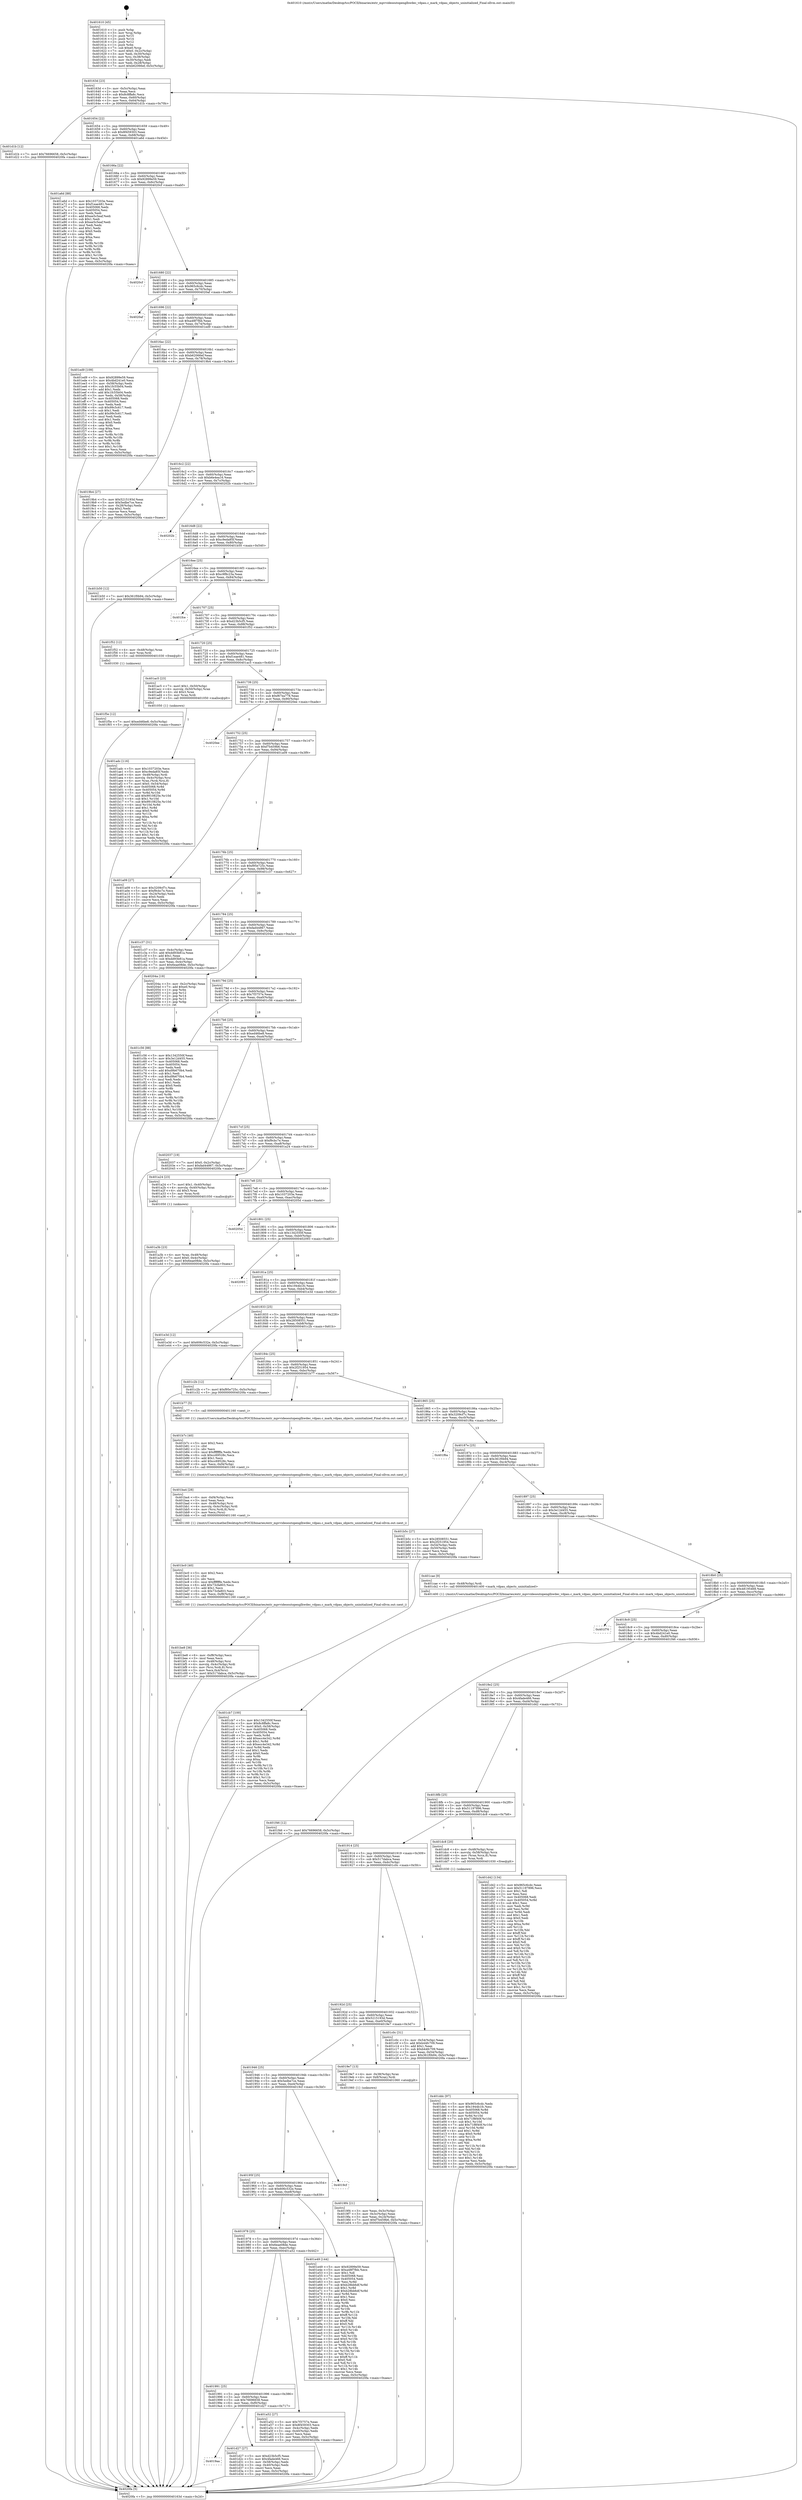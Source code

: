 digraph "0x401610" {
  label = "0x401610 (/mnt/c/Users/mathe/Desktop/tcc/POCII/binaries/extr_mpvvideooutopenglhwdec_vdpau.c_mark_vdpau_objects_uninitialized_Final-ollvm.out::main(0))"
  labelloc = "t"
  node[shape=record]

  Entry [label="",width=0.3,height=0.3,shape=circle,fillcolor=black,style=filled]
  "0x40163d" [label="{
     0x40163d [23]\l
     | [instrs]\l
     &nbsp;&nbsp;0x40163d \<+3\>: mov -0x5c(%rbp),%eax\l
     &nbsp;&nbsp;0x401640 \<+2\>: mov %eax,%ecx\l
     &nbsp;&nbsp;0x401642 \<+6\>: sub $0x8c8ffa8c,%ecx\l
     &nbsp;&nbsp;0x401648 \<+3\>: mov %eax,-0x60(%rbp)\l
     &nbsp;&nbsp;0x40164b \<+3\>: mov %ecx,-0x64(%rbp)\l
     &nbsp;&nbsp;0x40164e \<+6\>: je 0000000000401d1b \<main+0x70b\>\l
  }"]
  "0x401d1b" [label="{
     0x401d1b [12]\l
     | [instrs]\l
     &nbsp;&nbsp;0x401d1b \<+7\>: movl $0x76696658,-0x5c(%rbp)\l
     &nbsp;&nbsp;0x401d22 \<+5\>: jmp 00000000004020fa \<main+0xaea\>\l
  }"]
  "0x401654" [label="{
     0x401654 [22]\l
     | [instrs]\l
     &nbsp;&nbsp;0x401654 \<+5\>: jmp 0000000000401659 \<main+0x49\>\l
     &nbsp;&nbsp;0x401659 \<+3\>: mov -0x60(%rbp),%eax\l
     &nbsp;&nbsp;0x40165c \<+5\>: sub $0x8f459303,%eax\l
     &nbsp;&nbsp;0x401661 \<+3\>: mov %eax,-0x68(%rbp)\l
     &nbsp;&nbsp;0x401664 \<+6\>: je 0000000000401a6d \<main+0x45d\>\l
  }"]
  Exit [label="",width=0.3,height=0.3,shape=circle,fillcolor=black,style=filled,peripheries=2]
  "0x401a6d" [label="{
     0x401a6d [88]\l
     | [instrs]\l
     &nbsp;&nbsp;0x401a6d \<+5\>: mov $0x1037203e,%eax\l
     &nbsp;&nbsp;0x401a72 \<+5\>: mov $0xf1eae481,%ecx\l
     &nbsp;&nbsp;0x401a77 \<+7\>: mov 0x405068,%edx\l
     &nbsp;&nbsp;0x401a7e \<+7\>: mov 0x405054,%esi\l
     &nbsp;&nbsp;0x401a85 \<+2\>: mov %edx,%edi\l
     &nbsp;&nbsp;0x401a87 \<+6\>: add $0xee5c5eaf,%edi\l
     &nbsp;&nbsp;0x401a8d \<+3\>: sub $0x1,%edi\l
     &nbsp;&nbsp;0x401a90 \<+6\>: sub $0xee5c5eaf,%edi\l
     &nbsp;&nbsp;0x401a96 \<+3\>: imul %edi,%edx\l
     &nbsp;&nbsp;0x401a99 \<+3\>: and $0x1,%edx\l
     &nbsp;&nbsp;0x401a9c \<+3\>: cmp $0x0,%edx\l
     &nbsp;&nbsp;0x401a9f \<+4\>: sete %r8b\l
     &nbsp;&nbsp;0x401aa3 \<+3\>: cmp $0xa,%esi\l
     &nbsp;&nbsp;0x401aa6 \<+4\>: setl %r9b\l
     &nbsp;&nbsp;0x401aaa \<+3\>: mov %r8b,%r10b\l
     &nbsp;&nbsp;0x401aad \<+3\>: and %r9b,%r10b\l
     &nbsp;&nbsp;0x401ab0 \<+3\>: xor %r9b,%r8b\l
     &nbsp;&nbsp;0x401ab3 \<+3\>: or %r8b,%r10b\l
     &nbsp;&nbsp;0x401ab6 \<+4\>: test $0x1,%r10b\l
     &nbsp;&nbsp;0x401aba \<+3\>: cmovne %ecx,%eax\l
     &nbsp;&nbsp;0x401abd \<+3\>: mov %eax,-0x5c(%rbp)\l
     &nbsp;&nbsp;0x401ac0 \<+5\>: jmp 00000000004020fa \<main+0xaea\>\l
  }"]
  "0x40166a" [label="{
     0x40166a [22]\l
     | [instrs]\l
     &nbsp;&nbsp;0x40166a \<+5\>: jmp 000000000040166f \<main+0x5f\>\l
     &nbsp;&nbsp;0x40166f \<+3\>: mov -0x60(%rbp),%eax\l
     &nbsp;&nbsp;0x401672 \<+5\>: sub $0x92899e59,%eax\l
     &nbsp;&nbsp;0x401677 \<+3\>: mov %eax,-0x6c(%rbp)\l
     &nbsp;&nbsp;0x40167a \<+6\>: je 00000000004020cf \<main+0xabf\>\l
  }"]
  "0x401f5e" [label="{
     0x401f5e [12]\l
     | [instrs]\l
     &nbsp;&nbsp;0x401f5e \<+7\>: movl $0xed46be8,-0x5c(%rbp)\l
     &nbsp;&nbsp;0x401f65 \<+5\>: jmp 00000000004020fa \<main+0xaea\>\l
  }"]
  "0x4020cf" [label="{
     0x4020cf\l
  }", style=dashed]
  "0x401680" [label="{
     0x401680 [22]\l
     | [instrs]\l
     &nbsp;&nbsp;0x401680 \<+5\>: jmp 0000000000401685 \<main+0x75\>\l
     &nbsp;&nbsp;0x401685 \<+3\>: mov -0x60(%rbp),%eax\l
     &nbsp;&nbsp;0x401688 \<+5\>: sub $0x965c6cdc,%eax\l
     &nbsp;&nbsp;0x40168d \<+3\>: mov %eax,-0x70(%rbp)\l
     &nbsp;&nbsp;0x401690 \<+6\>: je 00000000004020af \<main+0xa9f\>\l
  }"]
  "0x401ddc" [label="{
     0x401ddc [97]\l
     | [instrs]\l
     &nbsp;&nbsp;0x401ddc \<+5\>: mov $0x965c6cdc,%edx\l
     &nbsp;&nbsp;0x401de1 \<+5\>: mov $0x1944b1fc,%esi\l
     &nbsp;&nbsp;0x401de6 \<+8\>: mov 0x405068,%r8d\l
     &nbsp;&nbsp;0x401dee \<+8\>: mov 0x405054,%r9d\l
     &nbsp;&nbsp;0x401df6 \<+3\>: mov %r8d,%r10d\l
     &nbsp;&nbsp;0x401df9 \<+7\>: sub $0x71f8f40f,%r10d\l
     &nbsp;&nbsp;0x401e00 \<+4\>: sub $0x1,%r10d\l
     &nbsp;&nbsp;0x401e04 \<+7\>: add $0x71f8f40f,%r10d\l
     &nbsp;&nbsp;0x401e0b \<+4\>: imul %r10d,%r8d\l
     &nbsp;&nbsp;0x401e0f \<+4\>: and $0x1,%r8d\l
     &nbsp;&nbsp;0x401e13 \<+4\>: cmp $0x0,%r8d\l
     &nbsp;&nbsp;0x401e17 \<+4\>: sete %r11b\l
     &nbsp;&nbsp;0x401e1b \<+4\>: cmp $0xa,%r9d\l
     &nbsp;&nbsp;0x401e1f \<+3\>: setl %bl\l
     &nbsp;&nbsp;0x401e22 \<+3\>: mov %r11b,%r14b\l
     &nbsp;&nbsp;0x401e25 \<+3\>: and %bl,%r14b\l
     &nbsp;&nbsp;0x401e28 \<+3\>: xor %bl,%r11b\l
     &nbsp;&nbsp;0x401e2b \<+3\>: or %r11b,%r14b\l
     &nbsp;&nbsp;0x401e2e \<+4\>: test $0x1,%r14b\l
     &nbsp;&nbsp;0x401e32 \<+3\>: cmovne %esi,%edx\l
     &nbsp;&nbsp;0x401e35 \<+3\>: mov %edx,-0x5c(%rbp)\l
     &nbsp;&nbsp;0x401e38 \<+5\>: jmp 00000000004020fa \<main+0xaea\>\l
  }"]
  "0x4020af" [label="{
     0x4020af\l
  }", style=dashed]
  "0x401696" [label="{
     0x401696 [22]\l
     | [instrs]\l
     &nbsp;&nbsp;0x401696 \<+5\>: jmp 000000000040169b \<main+0x8b\>\l
     &nbsp;&nbsp;0x40169b \<+3\>: mov -0x60(%rbp),%eax\l
     &nbsp;&nbsp;0x40169e \<+5\>: sub $0xa48f7fbb,%eax\l
     &nbsp;&nbsp;0x4016a3 \<+3\>: mov %eax,-0x74(%rbp)\l
     &nbsp;&nbsp;0x4016a6 \<+6\>: je 0000000000401ed9 \<main+0x8c9\>\l
  }"]
  "0x4019aa" [label="{
     0x4019aa\l
  }", style=dashed]
  "0x401ed9" [label="{
     0x401ed9 [109]\l
     | [instrs]\l
     &nbsp;&nbsp;0x401ed9 \<+5\>: mov $0x92899e59,%eax\l
     &nbsp;&nbsp;0x401ede \<+5\>: mov $0x4bd241e0,%ecx\l
     &nbsp;&nbsp;0x401ee3 \<+3\>: mov -0x58(%rbp),%edx\l
     &nbsp;&nbsp;0x401ee6 \<+6\>: sub $0x1fc55b04,%edx\l
     &nbsp;&nbsp;0x401eec \<+3\>: add $0x1,%edx\l
     &nbsp;&nbsp;0x401eef \<+6\>: add $0x1fc55b04,%edx\l
     &nbsp;&nbsp;0x401ef5 \<+3\>: mov %edx,-0x58(%rbp)\l
     &nbsp;&nbsp;0x401ef8 \<+7\>: mov 0x405068,%edx\l
     &nbsp;&nbsp;0x401eff \<+7\>: mov 0x405054,%esi\l
     &nbsp;&nbsp;0x401f06 \<+2\>: mov %edx,%edi\l
     &nbsp;&nbsp;0x401f08 \<+6\>: sub $0x99c5c617,%edi\l
     &nbsp;&nbsp;0x401f0e \<+3\>: sub $0x1,%edi\l
     &nbsp;&nbsp;0x401f11 \<+6\>: add $0x99c5c617,%edi\l
     &nbsp;&nbsp;0x401f17 \<+3\>: imul %edi,%edx\l
     &nbsp;&nbsp;0x401f1a \<+3\>: and $0x1,%edx\l
     &nbsp;&nbsp;0x401f1d \<+3\>: cmp $0x0,%edx\l
     &nbsp;&nbsp;0x401f20 \<+4\>: sete %r8b\l
     &nbsp;&nbsp;0x401f24 \<+3\>: cmp $0xa,%esi\l
     &nbsp;&nbsp;0x401f27 \<+4\>: setl %r9b\l
     &nbsp;&nbsp;0x401f2b \<+3\>: mov %r8b,%r10b\l
     &nbsp;&nbsp;0x401f2e \<+3\>: and %r9b,%r10b\l
     &nbsp;&nbsp;0x401f31 \<+3\>: xor %r9b,%r8b\l
     &nbsp;&nbsp;0x401f34 \<+3\>: or %r8b,%r10b\l
     &nbsp;&nbsp;0x401f37 \<+4\>: test $0x1,%r10b\l
     &nbsp;&nbsp;0x401f3b \<+3\>: cmovne %ecx,%eax\l
     &nbsp;&nbsp;0x401f3e \<+3\>: mov %eax,-0x5c(%rbp)\l
     &nbsp;&nbsp;0x401f41 \<+5\>: jmp 00000000004020fa \<main+0xaea\>\l
  }"]
  "0x4016ac" [label="{
     0x4016ac [22]\l
     | [instrs]\l
     &nbsp;&nbsp;0x4016ac \<+5\>: jmp 00000000004016b1 \<main+0xa1\>\l
     &nbsp;&nbsp;0x4016b1 \<+3\>: mov -0x60(%rbp),%eax\l
     &nbsp;&nbsp;0x4016b4 \<+5\>: sub $0xb62066ef,%eax\l
     &nbsp;&nbsp;0x4016b9 \<+3\>: mov %eax,-0x78(%rbp)\l
     &nbsp;&nbsp;0x4016bc \<+6\>: je 00000000004019b4 \<main+0x3a4\>\l
  }"]
  "0x401d27" [label="{
     0x401d27 [27]\l
     | [instrs]\l
     &nbsp;&nbsp;0x401d27 \<+5\>: mov $0xd23b5cf5,%eax\l
     &nbsp;&nbsp;0x401d2c \<+5\>: mov $0x4fade466,%ecx\l
     &nbsp;&nbsp;0x401d31 \<+3\>: mov -0x58(%rbp),%edx\l
     &nbsp;&nbsp;0x401d34 \<+3\>: cmp -0x40(%rbp),%edx\l
     &nbsp;&nbsp;0x401d37 \<+3\>: cmovl %ecx,%eax\l
     &nbsp;&nbsp;0x401d3a \<+3\>: mov %eax,-0x5c(%rbp)\l
     &nbsp;&nbsp;0x401d3d \<+5\>: jmp 00000000004020fa \<main+0xaea\>\l
  }"]
  "0x4019b4" [label="{
     0x4019b4 [27]\l
     | [instrs]\l
     &nbsp;&nbsp;0x4019b4 \<+5\>: mov $0x5215193d,%eax\l
     &nbsp;&nbsp;0x4019b9 \<+5\>: mov $0x5edbe7ce,%ecx\l
     &nbsp;&nbsp;0x4019be \<+3\>: mov -0x28(%rbp),%edx\l
     &nbsp;&nbsp;0x4019c1 \<+3\>: cmp $0x2,%edx\l
     &nbsp;&nbsp;0x4019c4 \<+3\>: cmovne %ecx,%eax\l
     &nbsp;&nbsp;0x4019c7 \<+3\>: mov %eax,-0x5c(%rbp)\l
     &nbsp;&nbsp;0x4019ca \<+5\>: jmp 00000000004020fa \<main+0xaea\>\l
  }"]
  "0x4016c2" [label="{
     0x4016c2 [22]\l
     | [instrs]\l
     &nbsp;&nbsp;0x4016c2 \<+5\>: jmp 00000000004016c7 \<main+0xb7\>\l
     &nbsp;&nbsp;0x4016c7 \<+3\>: mov -0x60(%rbp),%eax\l
     &nbsp;&nbsp;0x4016ca \<+5\>: sub $0xb6e4ea16,%eax\l
     &nbsp;&nbsp;0x4016cf \<+3\>: mov %eax,-0x7c(%rbp)\l
     &nbsp;&nbsp;0x4016d2 \<+6\>: je 000000000040202b \<main+0xa1b\>\l
  }"]
  "0x4020fa" [label="{
     0x4020fa [5]\l
     | [instrs]\l
     &nbsp;&nbsp;0x4020fa \<+5\>: jmp 000000000040163d \<main+0x2d\>\l
  }"]
  "0x401610" [label="{
     0x401610 [45]\l
     | [instrs]\l
     &nbsp;&nbsp;0x401610 \<+1\>: push %rbp\l
     &nbsp;&nbsp;0x401611 \<+3\>: mov %rsp,%rbp\l
     &nbsp;&nbsp;0x401614 \<+2\>: push %r15\l
     &nbsp;&nbsp;0x401616 \<+2\>: push %r14\l
     &nbsp;&nbsp;0x401618 \<+2\>: push %r12\l
     &nbsp;&nbsp;0x40161a \<+1\>: push %rbx\l
     &nbsp;&nbsp;0x40161b \<+7\>: sub $0xe0,%rsp\l
     &nbsp;&nbsp;0x401622 \<+7\>: movl $0x0,-0x2c(%rbp)\l
     &nbsp;&nbsp;0x401629 \<+3\>: mov %edi,-0x30(%rbp)\l
     &nbsp;&nbsp;0x40162c \<+4\>: mov %rsi,-0x38(%rbp)\l
     &nbsp;&nbsp;0x401630 \<+3\>: mov -0x30(%rbp),%edi\l
     &nbsp;&nbsp;0x401633 \<+3\>: mov %edi,-0x28(%rbp)\l
     &nbsp;&nbsp;0x401636 \<+7\>: movl $0xb62066ef,-0x5c(%rbp)\l
  }"]
  "0x401cb7" [label="{
     0x401cb7 [100]\l
     | [instrs]\l
     &nbsp;&nbsp;0x401cb7 \<+5\>: mov $0x1342550f,%eax\l
     &nbsp;&nbsp;0x401cbc \<+5\>: mov $0x8c8ffa8c,%ecx\l
     &nbsp;&nbsp;0x401cc1 \<+7\>: movl $0x0,-0x58(%rbp)\l
     &nbsp;&nbsp;0x401cc8 \<+7\>: mov 0x405068,%edx\l
     &nbsp;&nbsp;0x401ccf \<+7\>: mov 0x405054,%esi\l
     &nbsp;&nbsp;0x401cd6 \<+3\>: mov %edx,%r8d\l
     &nbsp;&nbsp;0x401cd9 \<+7\>: add $0xecc4e342,%r8d\l
     &nbsp;&nbsp;0x401ce0 \<+4\>: sub $0x1,%r8d\l
     &nbsp;&nbsp;0x401ce4 \<+7\>: sub $0xecc4e342,%r8d\l
     &nbsp;&nbsp;0x401ceb \<+4\>: imul %r8d,%edx\l
     &nbsp;&nbsp;0x401cef \<+3\>: and $0x1,%edx\l
     &nbsp;&nbsp;0x401cf2 \<+3\>: cmp $0x0,%edx\l
     &nbsp;&nbsp;0x401cf5 \<+4\>: sete %r9b\l
     &nbsp;&nbsp;0x401cf9 \<+3\>: cmp $0xa,%esi\l
     &nbsp;&nbsp;0x401cfc \<+4\>: setl %r10b\l
     &nbsp;&nbsp;0x401d00 \<+3\>: mov %r9b,%r11b\l
     &nbsp;&nbsp;0x401d03 \<+3\>: and %r10b,%r11b\l
     &nbsp;&nbsp;0x401d06 \<+3\>: xor %r10b,%r9b\l
     &nbsp;&nbsp;0x401d09 \<+3\>: or %r9b,%r11b\l
     &nbsp;&nbsp;0x401d0c \<+4\>: test $0x1,%r11b\l
     &nbsp;&nbsp;0x401d10 \<+3\>: cmovne %ecx,%eax\l
     &nbsp;&nbsp;0x401d13 \<+3\>: mov %eax,-0x5c(%rbp)\l
     &nbsp;&nbsp;0x401d16 \<+5\>: jmp 00000000004020fa \<main+0xaea\>\l
  }"]
  "0x40202b" [label="{
     0x40202b\l
  }", style=dashed]
  "0x4016d8" [label="{
     0x4016d8 [22]\l
     | [instrs]\l
     &nbsp;&nbsp;0x4016d8 \<+5\>: jmp 00000000004016dd \<main+0xcd\>\l
     &nbsp;&nbsp;0x4016dd \<+3\>: mov -0x60(%rbp),%eax\l
     &nbsp;&nbsp;0x4016e0 \<+5\>: sub $0xc9eda85f,%eax\l
     &nbsp;&nbsp;0x4016e5 \<+3\>: mov %eax,-0x80(%rbp)\l
     &nbsp;&nbsp;0x4016e8 \<+6\>: je 0000000000401b50 \<main+0x540\>\l
  }"]
  "0x401be8" [label="{
     0x401be8 [36]\l
     | [instrs]\l
     &nbsp;&nbsp;0x401be8 \<+6\>: mov -0xf8(%rbp),%ecx\l
     &nbsp;&nbsp;0x401bee \<+3\>: imul %eax,%ecx\l
     &nbsp;&nbsp;0x401bf1 \<+4\>: mov -0x48(%rbp),%rsi\l
     &nbsp;&nbsp;0x401bf5 \<+4\>: movslq -0x4c(%rbp),%rdi\l
     &nbsp;&nbsp;0x401bf9 \<+4\>: mov (%rsi,%rdi,8),%rsi\l
     &nbsp;&nbsp;0x401bfd \<+3\>: mov %ecx,0x4(%rsi)\l
     &nbsp;&nbsp;0x401c00 \<+7\>: movl $0x517dabca,-0x5c(%rbp)\l
     &nbsp;&nbsp;0x401c07 \<+5\>: jmp 00000000004020fa \<main+0xaea\>\l
  }"]
  "0x401b50" [label="{
     0x401b50 [12]\l
     | [instrs]\l
     &nbsp;&nbsp;0x401b50 \<+7\>: movl $0x361f0b94,-0x5c(%rbp)\l
     &nbsp;&nbsp;0x401b57 \<+5\>: jmp 00000000004020fa \<main+0xaea\>\l
  }"]
  "0x4016ee" [label="{
     0x4016ee [25]\l
     | [instrs]\l
     &nbsp;&nbsp;0x4016ee \<+5\>: jmp 00000000004016f3 \<main+0xe3\>\l
     &nbsp;&nbsp;0x4016f3 \<+3\>: mov -0x60(%rbp),%eax\l
     &nbsp;&nbsp;0x4016f6 \<+5\>: sub $0xc9f8c23a,%eax\l
     &nbsp;&nbsp;0x4016fb \<+6\>: mov %eax,-0x84(%rbp)\l
     &nbsp;&nbsp;0x401701 \<+6\>: je 0000000000401fce \<main+0x9be\>\l
  }"]
  "0x401bc0" [label="{
     0x401bc0 [40]\l
     | [instrs]\l
     &nbsp;&nbsp;0x401bc0 \<+5\>: mov $0x2,%ecx\l
     &nbsp;&nbsp;0x401bc5 \<+1\>: cltd\l
     &nbsp;&nbsp;0x401bc6 \<+2\>: idiv %ecx\l
     &nbsp;&nbsp;0x401bc8 \<+6\>: imul $0xfffffffe,%edx,%ecx\l
     &nbsp;&nbsp;0x401bce \<+6\>: add $0x73cfa803,%ecx\l
     &nbsp;&nbsp;0x401bd4 \<+3\>: add $0x1,%ecx\l
     &nbsp;&nbsp;0x401bd7 \<+6\>: sub $0x73cfa803,%ecx\l
     &nbsp;&nbsp;0x401bdd \<+6\>: mov %ecx,-0xf8(%rbp)\l
     &nbsp;&nbsp;0x401be3 \<+5\>: call 0000000000401160 \<next_i\>\l
     | [calls]\l
     &nbsp;&nbsp;0x401160 \{1\} (/mnt/c/Users/mathe/Desktop/tcc/POCII/binaries/extr_mpvvideooutopenglhwdec_vdpau.c_mark_vdpau_objects_uninitialized_Final-ollvm.out::next_i)\l
  }"]
  "0x401fce" [label="{
     0x401fce\l
  }", style=dashed]
  "0x401707" [label="{
     0x401707 [25]\l
     | [instrs]\l
     &nbsp;&nbsp;0x401707 \<+5\>: jmp 000000000040170c \<main+0xfc\>\l
     &nbsp;&nbsp;0x40170c \<+3\>: mov -0x60(%rbp),%eax\l
     &nbsp;&nbsp;0x40170f \<+5\>: sub $0xd23b5cf5,%eax\l
     &nbsp;&nbsp;0x401714 \<+6\>: mov %eax,-0x88(%rbp)\l
     &nbsp;&nbsp;0x40171a \<+6\>: je 0000000000401f52 \<main+0x942\>\l
  }"]
  "0x401ba4" [label="{
     0x401ba4 [28]\l
     | [instrs]\l
     &nbsp;&nbsp;0x401ba4 \<+6\>: mov -0xf4(%rbp),%ecx\l
     &nbsp;&nbsp;0x401baa \<+3\>: imul %eax,%ecx\l
     &nbsp;&nbsp;0x401bad \<+4\>: mov -0x48(%rbp),%rsi\l
     &nbsp;&nbsp;0x401bb1 \<+4\>: movslq -0x4c(%rbp),%rdi\l
     &nbsp;&nbsp;0x401bb5 \<+4\>: mov (%rsi,%rdi,8),%rsi\l
     &nbsp;&nbsp;0x401bb9 \<+2\>: mov %ecx,(%rsi)\l
     &nbsp;&nbsp;0x401bbb \<+5\>: call 0000000000401160 \<next_i\>\l
     | [calls]\l
     &nbsp;&nbsp;0x401160 \{1\} (/mnt/c/Users/mathe/Desktop/tcc/POCII/binaries/extr_mpvvideooutopenglhwdec_vdpau.c_mark_vdpau_objects_uninitialized_Final-ollvm.out::next_i)\l
  }"]
  "0x401f52" [label="{
     0x401f52 [12]\l
     | [instrs]\l
     &nbsp;&nbsp;0x401f52 \<+4\>: mov -0x48(%rbp),%rax\l
     &nbsp;&nbsp;0x401f56 \<+3\>: mov %rax,%rdi\l
     &nbsp;&nbsp;0x401f59 \<+5\>: call 0000000000401030 \<free@plt\>\l
     | [calls]\l
     &nbsp;&nbsp;0x401030 \{1\} (unknown)\l
  }"]
  "0x401720" [label="{
     0x401720 [25]\l
     | [instrs]\l
     &nbsp;&nbsp;0x401720 \<+5\>: jmp 0000000000401725 \<main+0x115\>\l
     &nbsp;&nbsp;0x401725 \<+3\>: mov -0x60(%rbp),%eax\l
     &nbsp;&nbsp;0x401728 \<+5\>: sub $0xf1eae481,%eax\l
     &nbsp;&nbsp;0x40172d \<+6\>: mov %eax,-0x8c(%rbp)\l
     &nbsp;&nbsp;0x401733 \<+6\>: je 0000000000401ac5 \<main+0x4b5\>\l
  }"]
  "0x401b7c" [label="{
     0x401b7c [40]\l
     | [instrs]\l
     &nbsp;&nbsp;0x401b7c \<+5\>: mov $0x2,%ecx\l
     &nbsp;&nbsp;0x401b81 \<+1\>: cltd\l
     &nbsp;&nbsp;0x401b82 \<+2\>: idiv %ecx\l
     &nbsp;&nbsp;0x401b84 \<+6\>: imul $0xfffffffe,%edx,%ecx\l
     &nbsp;&nbsp;0x401b8a \<+6\>: sub $0xcc69528c,%ecx\l
     &nbsp;&nbsp;0x401b90 \<+3\>: add $0x1,%ecx\l
     &nbsp;&nbsp;0x401b93 \<+6\>: add $0xcc69528c,%ecx\l
     &nbsp;&nbsp;0x401b99 \<+6\>: mov %ecx,-0xf4(%rbp)\l
     &nbsp;&nbsp;0x401b9f \<+5\>: call 0000000000401160 \<next_i\>\l
     | [calls]\l
     &nbsp;&nbsp;0x401160 \{1\} (/mnt/c/Users/mathe/Desktop/tcc/POCII/binaries/extr_mpvvideooutopenglhwdec_vdpau.c_mark_vdpau_objects_uninitialized_Final-ollvm.out::next_i)\l
  }"]
  "0x401ac5" [label="{
     0x401ac5 [23]\l
     | [instrs]\l
     &nbsp;&nbsp;0x401ac5 \<+7\>: movl $0x1,-0x50(%rbp)\l
     &nbsp;&nbsp;0x401acc \<+4\>: movslq -0x50(%rbp),%rax\l
     &nbsp;&nbsp;0x401ad0 \<+4\>: shl $0x3,%rax\l
     &nbsp;&nbsp;0x401ad4 \<+3\>: mov %rax,%rdi\l
     &nbsp;&nbsp;0x401ad7 \<+5\>: call 0000000000401050 \<malloc@plt\>\l
     | [calls]\l
     &nbsp;&nbsp;0x401050 \{1\} (unknown)\l
  }"]
  "0x401739" [label="{
     0x401739 [25]\l
     | [instrs]\l
     &nbsp;&nbsp;0x401739 \<+5\>: jmp 000000000040173e \<main+0x12e\>\l
     &nbsp;&nbsp;0x40173e \<+3\>: mov -0x60(%rbp),%eax\l
     &nbsp;&nbsp;0x401741 \<+5\>: sub $0xf67ea778,%eax\l
     &nbsp;&nbsp;0x401746 \<+6\>: mov %eax,-0x90(%rbp)\l
     &nbsp;&nbsp;0x40174c \<+6\>: je 00000000004020ee \<main+0xade\>\l
  }"]
  "0x401adc" [label="{
     0x401adc [116]\l
     | [instrs]\l
     &nbsp;&nbsp;0x401adc \<+5\>: mov $0x1037203e,%ecx\l
     &nbsp;&nbsp;0x401ae1 \<+5\>: mov $0xc9eda85f,%edx\l
     &nbsp;&nbsp;0x401ae6 \<+4\>: mov -0x48(%rbp),%rdi\l
     &nbsp;&nbsp;0x401aea \<+4\>: movslq -0x4c(%rbp),%rsi\l
     &nbsp;&nbsp;0x401aee \<+4\>: mov %rax,(%rdi,%rsi,8)\l
     &nbsp;&nbsp;0x401af2 \<+7\>: movl $0x0,-0x54(%rbp)\l
     &nbsp;&nbsp;0x401af9 \<+8\>: mov 0x405068,%r8d\l
     &nbsp;&nbsp;0x401b01 \<+8\>: mov 0x405054,%r9d\l
     &nbsp;&nbsp;0x401b09 \<+3\>: mov %r8d,%r10d\l
     &nbsp;&nbsp;0x401b0c \<+7\>: add $0x9910825e,%r10d\l
     &nbsp;&nbsp;0x401b13 \<+4\>: sub $0x1,%r10d\l
     &nbsp;&nbsp;0x401b17 \<+7\>: sub $0x9910825e,%r10d\l
     &nbsp;&nbsp;0x401b1e \<+4\>: imul %r10d,%r8d\l
     &nbsp;&nbsp;0x401b22 \<+4\>: and $0x1,%r8d\l
     &nbsp;&nbsp;0x401b26 \<+4\>: cmp $0x0,%r8d\l
     &nbsp;&nbsp;0x401b2a \<+4\>: sete %r11b\l
     &nbsp;&nbsp;0x401b2e \<+4\>: cmp $0xa,%r9d\l
     &nbsp;&nbsp;0x401b32 \<+3\>: setl %bl\l
     &nbsp;&nbsp;0x401b35 \<+3\>: mov %r11b,%r14b\l
     &nbsp;&nbsp;0x401b38 \<+3\>: and %bl,%r14b\l
     &nbsp;&nbsp;0x401b3b \<+3\>: xor %bl,%r11b\l
     &nbsp;&nbsp;0x401b3e \<+3\>: or %r11b,%r14b\l
     &nbsp;&nbsp;0x401b41 \<+4\>: test $0x1,%r14b\l
     &nbsp;&nbsp;0x401b45 \<+3\>: cmovne %edx,%ecx\l
     &nbsp;&nbsp;0x401b48 \<+3\>: mov %ecx,-0x5c(%rbp)\l
     &nbsp;&nbsp;0x401b4b \<+5\>: jmp 00000000004020fa \<main+0xaea\>\l
  }"]
  "0x4020ee" [label="{
     0x4020ee\l
  }", style=dashed]
  "0x401752" [label="{
     0x401752 [25]\l
     | [instrs]\l
     &nbsp;&nbsp;0x401752 \<+5\>: jmp 0000000000401757 \<main+0x147\>\l
     &nbsp;&nbsp;0x401757 \<+3\>: mov -0x60(%rbp),%eax\l
     &nbsp;&nbsp;0x40175a \<+5\>: sub $0xf7b459b6,%eax\l
     &nbsp;&nbsp;0x40175f \<+6\>: mov %eax,-0x94(%rbp)\l
     &nbsp;&nbsp;0x401765 \<+6\>: je 0000000000401a09 \<main+0x3f9\>\l
  }"]
  "0x401991" [label="{
     0x401991 [25]\l
     | [instrs]\l
     &nbsp;&nbsp;0x401991 \<+5\>: jmp 0000000000401996 \<main+0x386\>\l
     &nbsp;&nbsp;0x401996 \<+3\>: mov -0x60(%rbp),%eax\l
     &nbsp;&nbsp;0x401999 \<+5\>: sub $0x76696658,%eax\l
     &nbsp;&nbsp;0x40199e \<+6\>: mov %eax,-0xf0(%rbp)\l
     &nbsp;&nbsp;0x4019a4 \<+6\>: je 0000000000401d27 \<main+0x717\>\l
  }"]
  "0x401a09" [label="{
     0x401a09 [27]\l
     | [instrs]\l
     &nbsp;&nbsp;0x401a09 \<+5\>: mov $0x3209cf7c,%eax\l
     &nbsp;&nbsp;0x401a0e \<+5\>: mov $0xf9cbc7e,%ecx\l
     &nbsp;&nbsp;0x401a13 \<+3\>: mov -0x24(%rbp),%edx\l
     &nbsp;&nbsp;0x401a16 \<+3\>: cmp $0x0,%edx\l
     &nbsp;&nbsp;0x401a19 \<+3\>: cmove %ecx,%eax\l
     &nbsp;&nbsp;0x401a1c \<+3\>: mov %eax,-0x5c(%rbp)\l
     &nbsp;&nbsp;0x401a1f \<+5\>: jmp 00000000004020fa \<main+0xaea\>\l
  }"]
  "0x40176b" [label="{
     0x40176b [25]\l
     | [instrs]\l
     &nbsp;&nbsp;0x40176b \<+5\>: jmp 0000000000401770 \<main+0x160\>\l
     &nbsp;&nbsp;0x401770 \<+3\>: mov -0x60(%rbp),%eax\l
     &nbsp;&nbsp;0x401773 \<+5\>: sub $0xf95e725c,%eax\l
     &nbsp;&nbsp;0x401778 \<+6\>: mov %eax,-0x98(%rbp)\l
     &nbsp;&nbsp;0x40177e \<+6\>: je 0000000000401c37 \<main+0x627\>\l
  }"]
  "0x401a52" [label="{
     0x401a52 [27]\l
     | [instrs]\l
     &nbsp;&nbsp;0x401a52 \<+5\>: mov $0x7f3757e,%eax\l
     &nbsp;&nbsp;0x401a57 \<+5\>: mov $0x8f459303,%ecx\l
     &nbsp;&nbsp;0x401a5c \<+3\>: mov -0x4c(%rbp),%edx\l
     &nbsp;&nbsp;0x401a5f \<+3\>: cmp -0x40(%rbp),%edx\l
     &nbsp;&nbsp;0x401a62 \<+3\>: cmovl %ecx,%eax\l
     &nbsp;&nbsp;0x401a65 \<+3\>: mov %eax,-0x5c(%rbp)\l
     &nbsp;&nbsp;0x401a68 \<+5\>: jmp 00000000004020fa \<main+0xaea\>\l
  }"]
  "0x401c37" [label="{
     0x401c37 [31]\l
     | [instrs]\l
     &nbsp;&nbsp;0x401c37 \<+3\>: mov -0x4c(%rbp),%eax\l
     &nbsp;&nbsp;0x401c3a \<+5\>: add $0xdd93b81a,%eax\l
     &nbsp;&nbsp;0x401c3f \<+3\>: add $0x1,%eax\l
     &nbsp;&nbsp;0x401c42 \<+5\>: sub $0xdd93b81a,%eax\l
     &nbsp;&nbsp;0x401c47 \<+3\>: mov %eax,-0x4c(%rbp)\l
     &nbsp;&nbsp;0x401c4a \<+7\>: movl $0x6eae08de,-0x5c(%rbp)\l
     &nbsp;&nbsp;0x401c51 \<+5\>: jmp 00000000004020fa \<main+0xaea\>\l
  }"]
  "0x401784" [label="{
     0x401784 [25]\l
     | [instrs]\l
     &nbsp;&nbsp;0x401784 \<+5\>: jmp 0000000000401789 \<main+0x179\>\l
     &nbsp;&nbsp;0x401789 \<+3\>: mov -0x60(%rbp),%eax\l
     &nbsp;&nbsp;0x40178c \<+5\>: sub $0xfad44867,%eax\l
     &nbsp;&nbsp;0x401791 \<+6\>: mov %eax,-0x9c(%rbp)\l
     &nbsp;&nbsp;0x401797 \<+6\>: je 000000000040204a \<main+0xa3a\>\l
  }"]
  "0x401978" [label="{
     0x401978 [25]\l
     | [instrs]\l
     &nbsp;&nbsp;0x401978 \<+5\>: jmp 000000000040197d \<main+0x36d\>\l
     &nbsp;&nbsp;0x40197d \<+3\>: mov -0x60(%rbp),%eax\l
     &nbsp;&nbsp;0x401980 \<+5\>: sub $0x6eae08de,%eax\l
     &nbsp;&nbsp;0x401985 \<+6\>: mov %eax,-0xec(%rbp)\l
     &nbsp;&nbsp;0x40198b \<+6\>: je 0000000000401a52 \<main+0x442\>\l
  }"]
  "0x40204a" [label="{
     0x40204a [19]\l
     | [instrs]\l
     &nbsp;&nbsp;0x40204a \<+3\>: mov -0x2c(%rbp),%eax\l
     &nbsp;&nbsp;0x40204d \<+7\>: add $0xe0,%rsp\l
     &nbsp;&nbsp;0x402054 \<+1\>: pop %rbx\l
     &nbsp;&nbsp;0x402055 \<+2\>: pop %r12\l
     &nbsp;&nbsp;0x402057 \<+2\>: pop %r14\l
     &nbsp;&nbsp;0x402059 \<+2\>: pop %r15\l
     &nbsp;&nbsp;0x40205b \<+1\>: pop %rbp\l
     &nbsp;&nbsp;0x40205c \<+1\>: ret\l
  }"]
  "0x40179d" [label="{
     0x40179d [25]\l
     | [instrs]\l
     &nbsp;&nbsp;0x40179d \<+5\>: jmp 00000000004017a2 \<main+0x192\>\l
     &nbsp;&nbsp;0x4017a2 \<+3\>: mov -0x60(%rbp),%eax\l
     &nbsp;&nbsp;0x4017a5 \<+5\>: sub $0x7f3757e,%eax\l
     &nbsp;&nbsp;0x4017aa \<+6\>: mov %eax,-0xa0(%rbp)\l
     &nbsp;&nbsp;0x4017b0 \<+6\>: je 0000000000401c56 \<main+0x646\>\l
  }"]
  "0x401e49" [label="{
     0x401e49 [144]\l
     | [instrs]\l
     &nbsp;&nbsp;0x401e49 \<+5\>: mov $0x92899e59,%eax\l
     &nbsp;&nbsp;0x401e4e \<+5\>: mov $0xa48f7fbb,%ecx\l
     &nbsp;&nbsp;0x401e53 \<+2\>: mov $0x1,%dl\l
     &nbsp;&nbsp;0x401e55 \<+7\>: mov 0x405068,%esi\l
     &nbsp;&nbsp;0x401e5c \<+7\>: mov 0x405054,%edi\l
     &nbsp;&nbsp;0x401e63 \<+3\>: mov %esi,%r8d\l
     &nbsp;&nbsp;0x401e66 \<+7\>: sub $0xb28bb6df,%r8d\l
     &nbsp;&nbsp;0x401e6d \<+4\>: sub $0x1,%r8d\l
     &nbsp;&nbsp;0x401e71 \<+7\>: add $0xb28bb6df,%r8d\l
     &nbsp;&nbsp;0x401e78 \<+4\>: imul %r8d,%esi\l
     &nbsp;&nbsp;0x401e7c \<+3\>: and $0x1,%esi\l
     &nbsp;&nbsp;0x401e7f \<+3\>: cmp $0x0,%esi\l
     &nbsp;&nbsp;0x401e82 \<+4\>: sete %r9b\l
     &nbsp;&nbsp;0x401e86 \<+3\>: cmp $0xa,%edi\l
     &nbsp;&nbsp;0x401e89 \<+4\>: setl %r10b\l
     &nbsp;&nbsp;0x401e8d \<+3\>: mov %r9b,%r11b\l
     &nbsp;&nbsp;0x401e90 \<+4\>: xor $0xff,%r11b\l
     &nbsp;&nbsp;0x401e94 \<+3\>: mov %r10b,%bl\l
     &nbsp;&nbsp;0x401e97 \<+3\>: xor $0xff,%bl\l
     &nbsp;&nbsp;0x401e9a \<+3\>: xor $0x0,%dl\l
     &nbsp;&nbsp;0x401e9d \<+3\>: mov %r11b,%r14b\l
     &nbsp;&nbsp;0x401ea0 \<+4\>: and $0x0,%r14b\l
     &nbsp;&nbsp;0x401ea4 \<+3\>: and %dl,%r9b\l
     &nbsp;&nbsp;0x401ea7 \<+3\>: mov %bl,%r15b\l
     &nbsp;&nbsp;0x401eaa \<+4\>: and $0x0,%r15b\l
     &nbsp;&nbsp;0x401eae \<+3\>: and %dl,%r10b\l
     &nbsp;&nbsp;0x401eb1 \<+3\>: or %r9b,%r14b\l
     &nbsp;&nbsp;0x401eb4 \<+3\>: or %r10b,%r15b\l
     &nbsp;&nbsp;0x401eb7 \<+3\>: xor %r15b,%r14b\l
     &nbsp;&nbsp;0x401eba \<+3\>: or %bl,%r11b\l
     &nbsp;&nbsp;0x401ebd \<+4\>: xor $0xff,%r11b\l
     &nbsp;&nbsp;0x401ec1 \<+3\>: or $0x0,%dl\l
     &nbsp;&nbsp;0x401ec4 \<+3\>: and %dl,%r11b\l
     &nbsp;&nbsp;0x401ec7 \<+3\>: or %r11b,%r14b\l
     &nbsp;&nbsp;0x401eca \<+4\>: test $0x1,%r14b\l
     &nbsp;&nbsp;0x401ece \<+3\>: cmovne %ecx,%eax\l
     &nbsp;&nbsp;0x401ed1 \<+3\>: mov %eax,-0x5c(%rbp)\l
     &nbsp;&nbsp;0x401ed4 \<+5\>: jmp 00000000004020fa \<main+0xaea\>\l
  }"]
  "0x401c56" [label="{
     0x401c56 [88]\l
     | [instrs]\l
     &nbsp;&nbsp;0x401c56 \<+5\>: mov $0x1342550f,%eax\l
     &nbsp;&nbsp;0x401c5b \<+5\>: mov $0x3e12d455,%ecx\l
     &nbsp;&nbsp;0x401c60 \<+7\>: mov 0x405068,%edx\l
     &nbsp;&nbsp;0x401c67 \<+7\>: mov 0x405054,%esi\l
     &nbsp;&nbsp;0x401c6e \<+2\>: mov %edx,%edi\l
     &nbsp;&nbsp;0x401c70 \<+6\>: add $0xd9b670b4,%edi\l
     &nbsp;&nbsp;0x401c76 \<+3\>: sub $0x1,%edi\l
     &nbsp;&nbsp;0x401c79 \<+6\>: sub $0xd9b670b4,%edi\l
     &nbsp;&nbsp;0x401c7f \<+3\>: imul %edi,%edx\l
     &nbsp;&nbsp;0x401c82 \<+3\>: and $0x1,%edx\l
     &nbsp;&nbsp;0x401c85 \<+3\>: cmp $0x0,%edx\l
     &nbsp;&nbsp;0x401c88 \<+4\>: sete %r8b\l
     &nbsp;&nbsp;0x401c8c \<+3\>: cmp $0xa,%esi\l
     &nbsp;&nbsp;0x401c8f \<+4\>: setl %r9b\l
     &nbsp;&nbsp;0x401c93 \<+3\>: mov %r8b,%r10b\l
     &nbsp;&nbsp;0x401c96 \<+3\>: and %r9b,%r10b\l
     &nbsp;&nbsp;0x401c99 \<+3\>: xor %r9b,%r8b\l
     &nbsp;&nbsp;0x401c9c \<+3\>: or %r8b,%r10b\l
     &nbsp;&nbsp;0x401c9f \<+4\>: test $0x1,%r10b\l
     &nbsp;&nbsp;0x401ca3 \<+3\>: cmovne %ecx,%eax\l
     &nbsp;&nbsp;0x401ca6 \<+3\>: mov %eax,-0x5c(%rbp)\l
     &nbsp;&nbsp;0x401ca9 \<+5\>: jmp 00000000004020fa \<main+0xaea\>\l
  }"]
  "0x4017b6" [label="{
     0x4017b6 [25]\l
     | [instrs]\l
     &nbsp;&nbsp;0x4017b6 \<+5\>: jmp 00000000004017bb \<main+0x1ab\>\l
     &nbsp;&nbsp;0x4017bb \<+3\>: mov -0x60(%rbp),%eax\l
     &nbsp;&nbsp;0x4017be \<+5\>: sub $0xed46be8,%eax\l
     &nbsp;&nbsp;0x4017c3 \<+6\>: mov %eax,-0xa4(%rbp)\l
     &nbsp;&nbsp;0x4017c9 \<+6\>: je 0000000000402037 \<main+0xa27\>\l
  }"]
  "0x40195f" [label="{
     0x40195f [25]\l
     | [instrs]\l
     &nbsp;&nbsp;0x40195f \<+5\>: jmp 0000000000401964 \<main+0x354\>\l
     &nbsp;&nbsp;0x401964 \<+3\>: mov -0x60(%rbp),%eax\l
     &nbsp;&nbsp;0x401967 \<+5\>: sub $0x606c532e,%eax\l
     &nbsp;&nbsp;0x40196c \<+6\>: mov %eax,-0xe8(%rbp)\l
     &nbsp;&nbsp;0x401972 \<+6\>: je 0000000000401e49 \<main+0x839\>\l
  }"]
  "0x402037" [label="{
     0x402037 [19]\l
     | [instrs]\l
     &nbsp;&nbsp;0x402037 \<+7\>: movl $0x0,-0x2c(%rbp)\l
     &nbsp;&nbsp;0x40203e \<+7\>: movl $0xfad44867,-0x5c(%rbp)\l
     &nbsp;&nbsp;0x402045 \<+5\>: jmp 00000000004020fa \<main+0xaea\>\l
  }"]
  "0x4017cf" [label="{
     0x4017cf [25]\l
     | [instrs]\l
     &nbsp;&nbsp;0x4017cf \<+5\>: jmp 00000000004017d4 \<main+0x1c4\>\l
     &nbsp;&nbsp;0x4017d4 \<+3\>: mov -0x60(%rbp),%eax\l
     &nbsp;&nbsp;0x4017d7 \<+5\>: sub $0xf9cbc7e,%eax\l
     &nbsp;&nbsp;0x4017dc \<+6\>: mov %eax,-0xa8(%rbp)\l
     &nbsp;&nbsp;0x4017e2 \<+6\>: je 0000000000401a24 \<main+0x414\>\l
  }"]
  "0x4019cf" [label="{
     0x4019cf\l
  }", style=dashed]
  "0x401a24" [label="{
     0x401a24 [23]\l
     | [instrs]\l
     &nbsp;&nbsp;0x401a24 \<+7\>: movl $0x1,-0x40(%rbp)\l
     &nbsp;&nbsp;0x401a2b \<+4\>: movslq -0x40(%rbp),%rax\l
     &nbsp;&nbsp;0x401a2f \<+4\>: shl $0x3,%rax\l
     &nbsp;&nbsp;0x401a33 \<+3\>: mov %rax,%rdi\l
     &nbsp;&nbsp;0x401a36 \<+5\>: call 0000000000401050 \<malloc@plt\>\l
     | [calls]\l
     &nbsp;&nbsp;0x401050 \{1\} (unknown)\l
  }"]
  "0x4017e8" [label="{
     0x4017e8 [25]\l
     | [instrs]\l
     &nbsp;&nbsp;0x4017e8 \<+5\>: jmp 00000000004017ed \<main+0x1dd\>\l
     &nbsp;&nbsp;0x4017ed \<+3\>: mov -0x60(%rbp),%eax\l
     &nbsp;&nbsp;0x4017f0 \<+5\>: sub $0x1037203e,%eax\l
     &nbsp;&nbsp;0x4017f5 \<+6\>: mov %eax,-0xac(%rbp)\l
     &nbsp;&nbsp;0x4017fb \<+6\>: je 000000000040205d \<main+0xa4d\>\l
  }"]
  "0x401a3b" [label="{
     0x401a3b [23]\l
     | [instrs]\l
     &nbsp;&nbsp;0x401a3b \<+4\>: mov %rax,-0x48(%rbp)\l
     &nbsp;&nbsp;0x401a3f \<+7\>: movl $0x0,-0x4c(%rbp)\l
     &nbsp;&nbsp;0x401a46 \<+7\>: movl $0x6eae08de,-0x5c(%rbp)\l
     &nbsp;&nbsp;0x401a4d \<+5\>: jmp 00000000004020fa \<main+0xaea\>\l
  }"]
  "0x40205d" [label="{
     0x40205d\l
  }", style=dashed]
  "0x401801" [label="{
     0x401801 [25]\l
     | [instrs]\l
     &nbsp;&nbsp;0x401801 \<+5\>: jmp 0000000000401806 \<main+0x1f6\>\l
     &nbsp;&nbsp;0x401806 \<+3\>: mov -0x60(%rbp),%eax\l
     &nbsp;&nbsp;0x401809 \<+5\>: sub $0x1342550f,%eax\l
     &nbsp;&nbsp;0x40180e \<+6\>: mov %eax,-0xb0(%rbp)\l
     &nbsp;&nbsp;0x401814 \<+6\>: je 0000000000402093 \<main+0xa83\>\l
  }"]
  "0x4019f4" [label="{
     0x4019f4 [21]\l
     | [instrs]\l
     &nbsp;&nbsp;0x4019f4 \<+3\>: mov %eax,-0x3c(%rbp)\l
     &nbsp;&nbsp;0x4019f7 \<+3\>: mov -0x3c(%rbp),%eax\l
     &nbsp;&nbsp;0x4019fa \<+3\>: mov %eax,-0x24(%rbp)\l
     &nbsp;&nbsp;0x4019fd \<+7\>: movl $0xf7b459b6,-0x5c(%rbp)\l
     &nbsp;&nbsp;0x401a04 \<+5\>: jmp 00000000004020fa \<main+0xaea\>\l
  }"]
  "0x402093" [label="{
     0x402093\l
  }", style=dashed]
  "0x40181a" [label="{
     0x40181a [25]\l
     | [instrs]\l
     &nbsp;&nbsp;0x40181a \<+5\>: jmp 000000000040181f \<main+0x20f\>\l
     &nbsp;&nbsp;0x40181f \<+3\>: mov -0x60(%rbp),%eax\l
     &nbsp;&nbsp;0x401822 \<+5\>: sub $0x1944b1fc,%eax\l
     &nbsp;&nbsp;0x401827 \<+6\>: mov %eax,-0xb4(%rbp)\l
     &nbsp;&nbsp;0x40182d \<+6\>: je 0000000000401e3d \<main+0x82d\>\l
  }"]
  "0x401946" [label="{
     0x401946 [25]\l
     | [instrs]\l
     &nbsp;&nbsp;0x401946 \<+5\>: jmp 000000000040194b \<main+0x33b\>\l
     &nbsp;&nbsp;0x40194b \<+3\>: mov -0x60(%rbp),%eax\l
     &nbsp;&nbsp;0x40194e \<+5\>: sub $0x5edbe7ce,%eax\l
     &nbsp;&nbsp;0x401953 \<+6\>: mov %eax,-0xe4(%rbp)\l
     &nbsp;&nbsp;0x401959 \<+6\>: je 00000000004019cf \<main+0x3bf\>\l
  }"]
  "0x401e3d" [label="{
     0x401e3d [12]\l
     | [instrs]\l
     &nbsp;&nbsp;0x401e3d \<+7\>: movl $0x606c532e,-0x5c(%rbp)\l
     &nbsp;&nbsp;0x401e44 \<+5\>: jmp 00000000004020fa \<main+0xaea\>\l
  }"]
  "0x401833" [label="{
     0x401833 [25]\l
     | [instrs]\l
     &nbsp;&nbsp;0x401833 \<+5\>: jmp 0000000000401838 \<main+0x228\>\l
     &nbsp;&nbsp;0x401838 \<+3\>: mov -0x60(%rbp),%eax\l
     &nbsp;&nbsp;0x40183b \<+5\>: sub $0x28508551,%eax\l
     &nbsp;&nbsp;0x401840 \<+6\>: mov %eax,-0xb8(%rbp)\l
     &nbsp;&nbsp;0x401846 \<+6\>: je 0000000000401c2b \<main+0x61b\>\l
  }"]
  "0x4019e7" [label="{
     0x4019e7 [13]\l
     | [instrs]\l
     &nbsp;&nbsp;0x4019e7 \<+4\>: mov -0x38(%rbp),%rax\l
     &nbsp;&nbsp;0x4019eb \<+4\>: mov 0x8(%rax),%rdi\l
     &nbsp;&nbsp;0x4019ef \<+5\>: call 0000000000401060 \<atoi@plt\>\l
     | [calls]\l
     &nbsp;&nbsp;0x401060 \{1\} (unknown)\l
  }"]
  "0x401c2b" [label="{
     0x401c2b [12]\l
     | [instrs]\l
     &nbsp;&nbsp;0x401c2b \<+7\>: movl $0xf95e725c,-0x5c(%rbp)\l
     &nbsp;&nbsp;0x401c32 \<+5\>: jmp 00000000004020fa \<main+0xaea\>\l
  }"]
  "0x40184c" [label="{
     0x40184c [25]\l
     | [instrs]\l
     &nbsp;&nbsp;0x40184c \<+5\>: jmp 0000000000401851 \<main+0x241\>\l
     &nbsp;&nbsp;0x401851 \<+3\>: mov -0x60(%rbp),%eax\l
     &nbsp;&nbsp;0x401854 \<+5\>: sub $0x2f251954,%eax\l
     &nbsp;&nbsp;0x401859 \<+6\>: mov %eax,-0xbc(%rbp)\l
     &nbsp;&nbsp;0x40185f \<+6\>: je 0000000000401b77 \<main+0x567\>\l
  }"]
  "0x40192d" [label="{
     0x40192d [25]\l
     | [instrs]\l
     &nbsp;&nbsp;0x40192d \<+5\>: jmp 0000000000401932 \<main+0x322\>\l
     &nbsp;&nbsp;0x401932 \<+3\>: mov -0x60(%rbp),%eax\l
     &nbsp;&nbsp;0x401935 \<+5\>: sub $0x5215193d,%eax\l
     &nbsp;&nbsp;0x40193a \<+6\>: mov %eax,-0xe0(%rbp)\l
     &nbsp;&nbsp;0x401940 \<+6\>: je 00000000004019e7 \<main+0x3d7\>\l
  }"]
  "0x401b77" [label="{
     0x401b77 [5]\l
     | [instrs]\l
     &nbsp;&nbsp;0x401b77 \<+5\>: call 0000000000401160 \<next_i\>\l
     | [calls]\l
     &nbsp;&nbsp;0x401160 \{1\} (/mnt/c/Users/mathe/Desktop/tcc/POCII/binaries/extr_mpvvideooutopenglhwdec_vdpau.c_mark_vdpau_objects_uninitialized_Final-ollvm.out::next_i)\l
  }"]
  "0x401865" [label="{
     0x401865 [25]\l
     | [instrs]\l
     &nbsp;&nbsp;0x401865 \<+5\>: jmp 000000000040186a \<main+0x25a\>\l
     &nbsp;&nbsp;0x40186a \<+3\>: mov -0x60(%rbp),%eax\l
     &nbsp;&nbsp;0x40186d \<+5\>: sub $0x3209cf7c,%eax\l
     &nbsp;&nbsp;0x401872 \<+6\>: mov %eax,-0xc0(%rbp)\l
     &nbsp;&nbsp;0x401878 \<+6\>: je 0000000000401f6a \<main+0x95a\>\l
  }"]
  "0x401c0c" [label="{
     0x401c0c [31]\l
     | [instrs]\l
     &nbsp;&nbsp;0x401c0c \<+3\>: mov -0x54(%rbp),%eax\l
     &nbsp;&nbsp;0x401c0f \<+5\>: add $0xb44fc709,%eax\l
     &nbsp;&nbsp;0x401c14 \<+3\>: add $0x1,%eax\l
     &nbsp;&nbsp;0x401c17 \<+5\>: sub $0xb44fc709,%eax\l
     &nbsp;&nbsp;0x401c1c \<+3\>: mov %eax,-0x54(%rbp)\l
     &nbsp;&nbsp;0x401c1f \<+7\>: movl $0x361f0b94,-0x5c(%rbp)\l
     &nbsp;&nbsp;0x401c26 \<+5\>: jmp 00000000004020fa \<main+0xaea\>\l
  }"]
  "0x401f6a" [label="{
     0x401f6a\l
  }", style=dashed]
  "0x40187e" [label="{
     0x40187e [25]\l
     | [instrs]\l
     &nbsp;&nbsp;0x40187e \<+5\>: jmp 0000000000401883 \<main+0x273\>\l
     &nbsp;&nbsp;0x401883 \<+3\>: mov -0x60(%rbp),%eax\l
     &nbsp;&nbsp;0x401886 \<+5\>: sub $0x361f0b94,%eax\l
     &nbsp;&nbsp;0x40188b \<+6\>: mov %eax,-0xc4(%rbp)\l
     &nbsp;&nbsp;0x401891 \<+6\>: je 0000000000401b5c \<main+0x54c\>\l
  }"]
  "0x401914" [label="{
     0x401914 [25]\l
     | [instrs]\l
     &nbsp;&nbsp;0x401914 \<+5\>: jmp 0000000000401919 \<main+0x309\>\l
     &nbsp;&nbsp;0x401919 \<+3\>: mov -0x60(%rbp),%eax\l
     &nbsp;&nbsp;0x40191c \<+5\>: sub $0x517dabca,%eax\l
     &nbsp;&nbsp;0x401921 \<+6\>: mov %eax,-0xdc(%rbp)\l
     &nbsp;&nbsp;0x401927 \<+6\>: je 0000000000401c0c \<main+0x5fc\>\l
  }"]
  "0x401b5c" [label="{
     0x401b5c [27]\l
     | [instrs]\l
     &nbsp;&nbsp;0x401b5c \<+5\>: mov $0x28508551,%eax\l
     &nbsp;&nbsp;0x401b61 \<+5\>: mov $0x2f251954,%ecx\l
     &nbsp;&nbsp;0x401b66 \<+3\>: mov -0x54(%rbp),%edx\l
     &nbsp;&nbsp;0x401b69 \<+3\>: cmp -0x50(%rbp),%edx\l
     &nbsp;&nbsp;0x401b6c \<+3\>: cmovl %ecx,%eax\l
     &nbsp;&nbsp;0x401b6f \<+3\>: mov %eax,-0x5c(%rbp)\l
     &nbsp;&nbsp;0x401b72 \<+5\>: jmp 00000000004020fa \<main+0xaea\>\l
  }"]
  "0x401897" [label="{
     0x401897 [25]\l
     | [instrs]\l
     &nbsp;&nbsp;0x401897 \<+5\>: jmp 000000000040189c \<main+0x28c\>\l
     &nbsp;&nbsp;0x40189c \<+3\>: mov -0x60(%rbp),%eax\l
     &nbsp;&nbsp;0x40189f \<+5\>: sub $0x3e12d455,%eax\l
     &nbsp;&nbsp;0x4018a4 \<+6\>: mov %eax,-0xc8(%rbp)\l
     &nbsp;&nbsp;0x4018aa \<+6\>: je 0000000000401cae \<main+0x69e\>\l
  }"]
  "0x401dc8" [label="{
     0x401dc8 [20]\l
     | [instrs]\l
     &nbsp;&nbsp;0x401dc8 \<+4\>: mov -0x48(%rbp),%rax\l
     &nbsp;&nbsp;0x401dcc \<+4\>: movslq -0x58(%rbp),%rcx\l
     &nbsp;&nbsp;0x401dd0 \<+4\>: mov (%rax,%rcx,8),%rax\l
     &nbsp;&nbsp;0x401dd4 \<+3\>: mov %rax,%rdi\l
     &nbsp;&nbsp;0x401dd7 \<+5\>: call 0000000000401030 \<free@plt\>\l
     | [calls]\l
     &nbsp;&nbsp;0x401030 \{1\} (unknown)\l
  }"]
  "0x401cae" [label="{
     0x401cae [9]\l
     | [instrs]\l
     &nbsp;&nbsp;0x401cae \<+4\>: mov -0x48(%rbp),%rdi\l
     &nbsp;&nbsp;0x401cb2 \<+5\>: call 0000000000401400 \<mark_vdpau_objects_uninitialized\>\l
     | [calls]\l
     &nbsp;&nbsp;0x401400 \{1\} (/mnt/c/Users/mathe/Desktop/tcc/POCII/binaries/extr_mpvvideooutopenglhwdec_vdpau.c_mark_vdpau_objects_uninitialized_Final-ollvm.out::mark_vdpau_objects_uninitialized)\l
  }"]
  "0x4018b0" [label="{
     0x4018b0 [25]\l
     | [instrs]\l
     &nbsp;&nbsp;0x4018b0 \<+5\>: jmp 00000000004018b5 \<main+0x2a5\>\l
     &nbsp;&nbsp;0x4018b5 \<+3\>: mov -0x60(%rbp),%eax\l
     &nbsp;&nbsp;0x4018b8 \<+5\>: sub $0x48195468,%eax\l
     &nbsp;&nbsp;0x4018bd \<+6\>: mov %eax,-0xcc(%rbp)\l
     &nbsp;&nbsp;0x4018c3 \<+6\>: je 0000000000401f76 \<main+0x966\>\l
  }"]
  "0x4018fb" [label="{
     0x4018fb [25]\l
     | [instrs]\l
     &nbsp;&nbsp;0x4018fb \<+5\>: jmp 0000000000401900 \<main+0x2f0\>\l
     &nbsp;&nbsp;0x401900 \<+3\>: mov -0x60(%rbp),%eax\l
     &nbsp;&nbsp;0x401903 \<+5\>: sub $0x51197896,%eax\l
     &nbsp;&nbsp;0x401908 \<+6\>: mov %eax,-0xd8(%rbp)\l
     &nbsp;&nbsp;0x40190e \<+6\>: je 0000000000401dc8 \<main+0x7b8\>\l
  }"]
  "0x401f76" [label="{
     0x401f76\l
  }", style=dashed]
  "0x4018c9" [label="{
     0x4018c9 [25]\l
     | [instrs]\l
     &nbsp;&nbsp;0x4018c9 \<+5\>: jmp 00000000004018ce \<main+0x2be\>\l
     &nbsp;&nbsp;0x4018ce \<+3\>: mov -0x60(%rbp),%eax\l
     &nbsp;&nbsp;0x4018d1 \<+5\>: sub $0x4bd241e0,%eax\l
     &nbsp;&nbsp;0x4018d6 \<+6\>: mov %eax,-0xd0(%rbp)\l
     &nbsp;&nbsp;0x4018dc \<+6\>: je 0000000000401f46 \<main+0x936\>\l
  }"]
  "0x401d42" [label="{
     0x401d42 [134]\l
     | [instrs]\l
     &nbsp;&nbsp;0x401d42 \<+5\>: mov $0x965c6cdc,%eax\l
     &nbsp;&nbsp;0x401d47 \<+5\>: mov $0x51197896,%ecx\l
     &nbsp;&nbsp;0x401d4c \<+2\>: mov $0x1,%dl\l
     &nbsp;&nbsp;0x401d4e \<+2\>: xor %esi,%esi\l
     &nbsp;&nbsp;0x401d50 \<+7\>: mov 0x405068,%edi\l
     &nbsp;&nbsp;0x401d57 \<+8\>: mov 0x405054,%r8d\l
     &nbsp;&nbsp;0x401d5f \<+3\>: sub $0x1,%esi\l
     &nbsp;&nbsp;0x401d62 \<+3\>: mov %edi,%r9d\l
     &nbsp;&nbsp;0x401d65 \<+3\>: add %esi,%r9d\l
     &nbsp;&nbsp;0x401d68 \<+4\>: imul %r9d,%edi\l
     &nbsp;&nbsp;0x401d6c \<+3\>: and $0x1,%edi\l
     &nbsp;&nbsp;0x401d6f \<+3\>: cmp $0x0,%edi\l
     &nbsp;&nbsp;0x401d72 \<+4\>: sete %r10b\l
     &nbsp;&nbsp;0x401d76 \<+4\>: cmp $0xa,%r8d\l
     &nbsp;&nbsp;0x401d7a \<+4\>: setl %r11b\l
     &nbsp;&nbsp;0x401d7e \<+3\>: mov %r10b,%bl\l
     &nbsp;&nbsp;0x401d81 \<+3\>: xor $0xff,%bl\l
     &nbsp;&nbsp;0x401d84 \<+3\>: mov %r11b,%r14b\l
     &nbsp;&nbsp;0x401d87 \<+4\>: xor $0xff,%r14b\l
     &nbsp;&nbsp;0x401d8b \<+3\>: xor $0x0,%dl\l
     &nbsp;&nbsp;0x401d8e \<+3\>: mov %bl,%r15b\l
     &nbsp;&nbsp;0x401d91 \<+4\>: and $0x0,%r15b\l
     &nbsp;&nbsp;0x401d95 \<+3\>: and %dl,%r10b\l
     &nbsp;&nbsp;0x401d98 \<+3\>: mov %r14b,%r12b\l
     &nbsp;&nbsp;0x401d9b \<+4\>: and $0x0,%r12b\l
     &nbsp;&nbsp;0x401d9f \<+3\>: and %dl,%r11b\l
     &nbsp;&nbsp;0x401da2 \<+3\>: or %r10b,%r15b\l
     &nbsp;&nbsp;0x401da5 \<+3\>: or %r11b,%r12b\l
     &nbsp;&nbsp;0x401da8 \<+3\>: xor %r12b,%r15b\l
     &nbsp;&nbsp;0x401dab \<+3\>: or %r14b,%bl\l
     &nbsp;&nbsp;0x401dae \<+3\>: xor $0xff,%bl\l
     &nbsp;&nbsp;0x401db1 \<+3\>: or $0x0,%dl\l
     &nbsp;&nbsp;0x401db4 \<+2\>: and %dl,%bl\l
     &nbsp;&nbsp;0x401db6 \<+3\>: or %bl,%r15b\l
     &nbsp;&nbsp;0x401db9 \<+4\>: test $0x1,%r15b\l
     &nbsp;&nbsp;0x401dbd \<+3\>: cmovne %ecx,%eax\l
     &nbsp;&nbsp;0x401dc0 \<+3\>: mov %eax,-0x5c(%rbp)\l
     &nbsp;&nbsp;0x401dc3 \<+5\>: jmp 00000000004020fa \<main+0xaea\>\l
  }"]
  "0x401f46" [label="{
     0x401f46 [12]\l
     | [instrs]\l
     &nbsp;&nbsp;0x401f46 \<+7\>: movl $0x76696658,-0x5c(%rbp)\l
     &nbsp;&nbsp;0x401f4d \<+5\>: jmp 00000000004020fa \<main+0xaea\>\l
  }"]
  "0x4018e2" [label="{
     0x4018e2 [25]\l
     | [instrs]\l
     &nbsp;&nbsp;0x4018e2 \<+5\>: jmp 00000000004018e7 \<main+0x2d7\>\l
     &nbsp;&nbsp;0x4018e7 \<+3\>: mov -0x60(%rbp),%eax\l
     &nbsp;&nbsp;0x4018ea \<+5\>: sub $0x4fade466,%eax\l
     &nbsp;&nbsp;0x4018ef \<+6\>: mov %eax,-0xd4(%rbp)\l
     &nbsp;&nbsp;0x4018f5 \<+6\>: je 0000000000401d42 \<main+0x732\>\l
  }"]
  Entry -> "0x401610" [label=" 1"]
  "0x40163d" -> "0x401d1b" [label=" 1"]
  "0x40163d" -> "0x401654" [label=" 28"]
  "0x40204a" -> Exit [label=" 1"]
  "0x401654" -> "0x401a6d" [label=" 1"]
  "0x401654" -> "0x40166a" [label=" 27"]
  "0x402037" -> "0x4020fa" [label=" 1"]
  "0x40166a" -> "0x4020cf" [label=" 0"]
  "0x40166a" -> "0x401680" [label=" 27"]
  "0x401f5e" -> "0x4020fa" [label=" 1"]
  "0x401680" -> "0x4020af" [label=" 0"]
  "0x401680" -> "0x401696" [label=" 27"]
  "0x401f52" -> "0x401f5e" [label=" 1"]
  "0x401696" -> "0x401ed9" [label=" 1"]
  "0x401696" -> "0x4016ac" [label=" 26"]
  "0x401f46" -> "0x4020fa" [label=" 1"]
  "0x4016ac" -> "0x4019b4" [label=" 1"]
  "0x4016ac" -> "0x4016c2" [label=" 25"]
  "0x4019b4" -> "0x4020fa" [label=" 1"]
  "0x401610" -> "0x40163d" [label=" 1"]
  "0x4020fa" -> "0x40163d" [label=" 28"]
  "0x401ed9" -> "0x4020fa" [label=" 1"]
  "0x4016c2" -> "0x40202b" [label=" 0"]
  "0x4016c2" -> "0x4016d8" [label=" 25"]
  "0x401e3d" -> "0x4020fa" [label=" 1"]
  "0x4016d8" -> "0x401b50" [label=" 1"]
  "0x4016d8" -> "0x4016ee" [label=" 24"]
  "0x401ddc" -> "0x4020fa" [label=" 1"]
  "0x4016ee" -> "0x401fce" [label=" 0"]
  "0x4016ee" -> "0x401707" [label=" 24"]
  "0x401dc8" -> "0x401ddc" [label=" 1"]
  "0x401707" -> "0x401f52" [label=" 1"]
  "0x401707" -> "0x401720" [label=" 23"]
  "0x401d42" -> "0x4020fa" [label=" 1"]
  "0x401720" -> "0x401ac5" [label=" 1"]
  "0x401720" -> "0x401739" [label=" 22"]
  "0x401d27" -> "0x4020fa" [label=" 2"]
  "0x401739" -> "0x4020ee" [label=" 0"]
  "0x401739" -> "0x401752" [label=" 22"]
  "0x401991" -> "0x4019aa" [label=" 0"]
  "0x401752" -> "0x401a09" [label=" 1"]
  "0x401752" -> "0x40176b" [label=" 21"]
  "0x401991" -> "0x401d27" [label=" 2"]
  "0x40176b" -> "0x401c37" [label=" 1"]
  "0x40176b" -> "0x401784" [label=" 20"]
  "0x401e49" -> "0x4020fa" [label=" 1"]
  "0x401784" -> "0x40204a" [label=" 1"]
  "0x401784" -> "0x40179d" [label=" 19"]
  "0x401cb7" -> "0x4020fa" [label=" 1"]
  "0x40179d" -> "0x401c56" [label=" 1"]
  "0x40179d" -> "0x4017b6" [label=" 18"]
  "0x401cae" -> "0x401cb7" [label=" 1"]
  "0x4017b6" -> "0x402037" [label=" 1"]
  "0x4017b6" -> "0x4017cf" [label=" 17"]
  "0x401c37" -> "0x4020fa" [label=" 1"]
  "0x4017cf" -> "0x401a24" [label=" 1"]
  "0x4017cf" -> "0x4017e8" [label=" 16"]
  "0x401c2b" -> "0x4020fa" [label=" 1"]
  "0x4017e8" -> "0x40205d" [label=" 0"]
  "0x4017e8" -> "0x401801" [label=" 16"]
  "0x401be8" -> "0x4020fa" [label=" 1"]
  "0x401801" -> "0x402093" [label=" 0"]
  "0x401801" -> "0x40181a" [label=" 16"]
  "0x401bc0" -> "0x401be8" [label=" 1"]
  "0x40181a" -> "0x401e3d" [label=" 1"]
  "0x40181a" -> "0x401833" [label=" 15"]
  "0x401ba4" -> "0x401bc0" [label=" 1"]
  "0x401833" -> "0x401c2b" [label=" 1"]
  "0x401833" -> "0x40184c" [label=" 14"]
  "0x401b7c" -> "0x401ba4" [label=" 1"]
  "0x40184c" -> "0x401b77" [label=" 1"]
  "0x40184c" -> "0x401865" [label=" 13"]
  "0x401b5c" -> "0x4020fa" [label=" 2"]
  "0x401865" -> "0x401f6a" [label=" 0"]
  "0x401865" -> "0x40187e" [label=" 13"]
  "0x401b50" -> "0x4020fa" [label=" 1"]
  "0x40187e" -> "0x401b5c" [label=" 2"]
  "0x40187e" -> "0x401897" [label=" 11"]
  "0x401ac5" -> "0x401adc" [label=" 1"]
  "0x401897" -> "0x401cae" [label=" 1"]
  "0x401897" -> "0x4018b0" [label=" 10"]
  "0x401a6d" -> "0x4020fa" [label=" 1"]
  "0x4018b0" -> "0x401f76" [label=" 0"]
  "0x4018b0" -> "0x4018c9" [label=" 10"]
  "0x401978" -> "0x401991" [label=" 2"]
  "0x4018c9" -> "0x401f46" [label=" 1"]
  "0x4018c9" -> "0x4018e2" [label=" 9"]
  "0x401978" -> "0x401a52" [label=" 2"]
  "0x4018e2" -> "0x401d42" [label=" 1"]
  "0x4018e2" -> "0x4018fb" [label=" 8"]
  "0x401a52" -> "0x4020fa" [label=" 2"]
  "0x4018fb" -> "0x401dc8" [label=" 1"]
  "0x4018fb" -> "0x401914" [label=" 7"]
  "0x401adc" -> "0x4020fa" [label=" 1"]
  "0x401914" -> "0x401c0c" [label=" 1"]
  "0x401914" -> "0x40192d" [label=" 6"]
  "0x401b77" -> "0x401b7c" [label=" 1"]
  "0x40192d" -> "0x4019e7" [label=" 1"]
  "0x40192d" -> "0x401946" [label=" 5"]
  "0x4019e7" -> "0x4019f4" [label=" 1"]
  "0x4019f4" -> "0x4020fa" [label=" 1"]
  "0x401a09" -> "0x4020fa" [label=" 1"]
  "0x401a24" -> "0x401a3b" [label=" 1"]
  "0x401a3b" -> "0x4020fa" [label=" 1"]
  "0x401c0c" -> "0x4020fa" [label=" 1"]
  "0x401946" -> "0x4019cf" [label=" 0"]
  "0x401946" -> "0x40195f" [label=" 5"]
  "0x401c56" -> "0x4020fa" [label=" 1"]
  "0x40195f" -> "0x401e49" [label=" 1"]
  "0x40195f" -> "0x401978" [label=" 4"]
  "0x401d1b" -> "0x4020fa" [label=" 1"]
}
